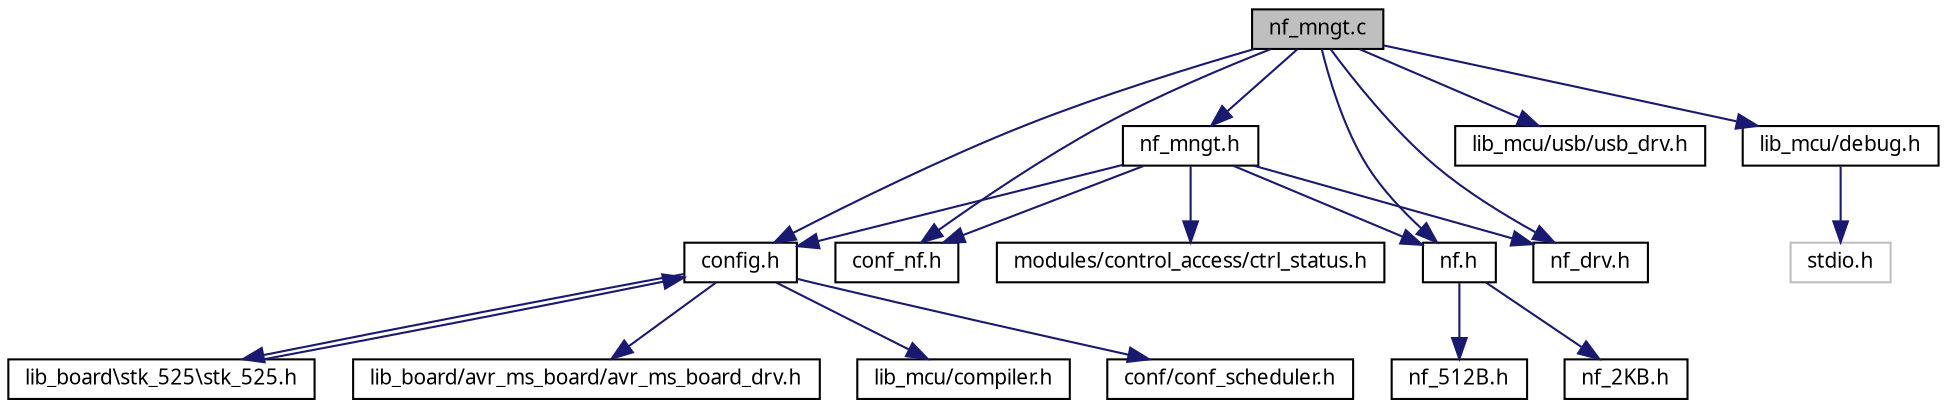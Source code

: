 digraph G
{
  edge [fontname="FreeSans.ttf",fontsize=10,labelfontname="FreeSans.ttf",labelfontsize=10];
  node [fontname="FreeSans.ttf",fontsize=10,shape=record];
  Node1 [label="nf_mngt.c",height=0.2,width=0.4,color="black", fillcolor="grey75", style="filled" fontcolor="black"];
  Node1 -> Node2 [color="midnightblue",fontsize=10,style="solid",fontname="FreeSans.ttf"];
  Node2 [label="config.h",height=0.2,width=0.4,color="black", fillcolor="white", style="filled",URL="$a00039.html"];
  Node2 -> Node3 [color="midnightblue",fontsize=10,style="solid",fontname="FreeSans.ttf"];
  Node3 [label="lib_mcu/compiler.h",height=0.2,width=0.4,color="black", fillcolor="white", style="filled",URL="$a00032.html"];
  Node2 -> Node4 [color="midnightblue",fontsize=10,style="solid",fontname="FreeSans.ttf"];
  Node4 [label="conf/conf_scheduler.h",height=0.2,width=0.4,color="black", fillcolor="white", style="filled",URL="$a00036.html"];
  Node2 -> Node5 [color="midnightblue",fontsize=10,style="solid",fontname="FreeSans.ttf"];
  Node5 [label="lib_board\\stk_525\\stk_525.h",height=0.2,width=0.4,color="black", fillcolor="white", style="filled",URL="$a00073.html"];
  Node5 -> Node2 [color="midnightblue",fontsize=10,style="solid",fontname="FreeSans.ttf"];
  Node2 -> Node6 [color="midnightblue",fontsize=10,style="solid",fontname="FreeSans.ttf"];
  Node6 [label="lib_board/avr_ms_board/avr_ms_board_drv.h",height=0.2,width=0.4,color="black", fillcolor="white", style="filled",URL="$a00029.html"];
  Node1 -> Node7 [color="midnightblue",fontsize=10,style="solid",fontname="FreeSans.ttf"];
  Node7 [label="conf_nf.h",height=0.2,width=0.4,color="black", fillcolor="white", style="filled",URL="$a00035.html"];
  Node1 -> Node8 [color="midnightblue",fontsize=10,style="solid",fontname="FreeSans.ttf"];
  Node8 [label="nf.h",height=0.2,width=0.4,color="black", fillcolor="white", style="filled",URL="$a00057.html"];
  Node8 -> Node9 [color="midnightblue",fontsize=10,style="solid",fontname="FreeSans.ttf"];
  Node9 [label="nf_512B.h",height=0.2,width=0.4,color="black", fillcolor="white", style="filled",URL="$a00059.html"];
  Node8 -> Node10 [color="midnightblue",fontsize=10,style="solid",fontname="FreeSans.ttf"];
  Node10 [label="nf_2KB.h",height=0.2,width=0.4,color="black", fillcolor="white", style="filled",URL="$a00058.html"];
  Node1 -> Node11 [color="midnightblue",fontsize=10,style="solid",fontname="FreeSans.ttf"];
  Node11 [label="nf_drv.h",height=0.2,width=0.4,color="black", fillcolor="white", style="filled",URL="$a00061.html"];
  Node1 -> Node12 [color="midnightblue",fontsize=10,style="solid",fontname="FreeSans.ttf"];
  Node12 [label="nf_mngt.h",height=0.2,width=0.4,color="black", fillcolor="white", style="filled",URL="$a00063.html"];
  Node12 -> Node2 [color="midnightblue",fontsize=10,style="solid",fontname="FreeSans.ttf"];
  Node12 -> Node7 [color="midnightblue",fontsize=10,style="solid",fontname="FreeSans.ttf"];
  Node12 -> Node8 [color="midnightblue",fontsize=10,style="solid",fontname="FreeSans.ttf"];
  Node12 -> Node13 [color="midnightblue",fontsize=10,style="solid",fontname="FreeSans.ttf"];
  Node13 [label="modules/control_access/ctrl_status.h",height=0.2,width=0.4,color="black", fillcolor="white", style="filled",URL="$a00042.html"];
  Node12 -> Node11 [color="midnightblue",fontsize=10,style="solid",fontname="FreeSans.ttf"];
  Node1 -> Node14 [color="midnightblue",fontsize=10,style="solid",fontname="FreeSans.ttf"];
  Node14 [label="lib_mcu/usb/usb_drv.h",height=0.2,width=0.4,color="black", fillcolor="white", style="filled",URL="$a00087.html"];
  Node1 -> Node15 [color="midnightblue",fontsize=10,style="solid",fontname="FreeSans.ttf"];
  Node15 [label="lib_mcu/debug.h",height=0.2,width=0.4,color="black", fillcolor="white", style="filled",URL="$a00044.html"];
  Node15 -> Node16 [color="midnightblue",fontsize=10,style="solid",fontname="FreeSans.ttf"];
  Node16 [label="stdio.h",height=0.2,width=0.4,color="grey75", fillcolor="white", style="filled"];
}
